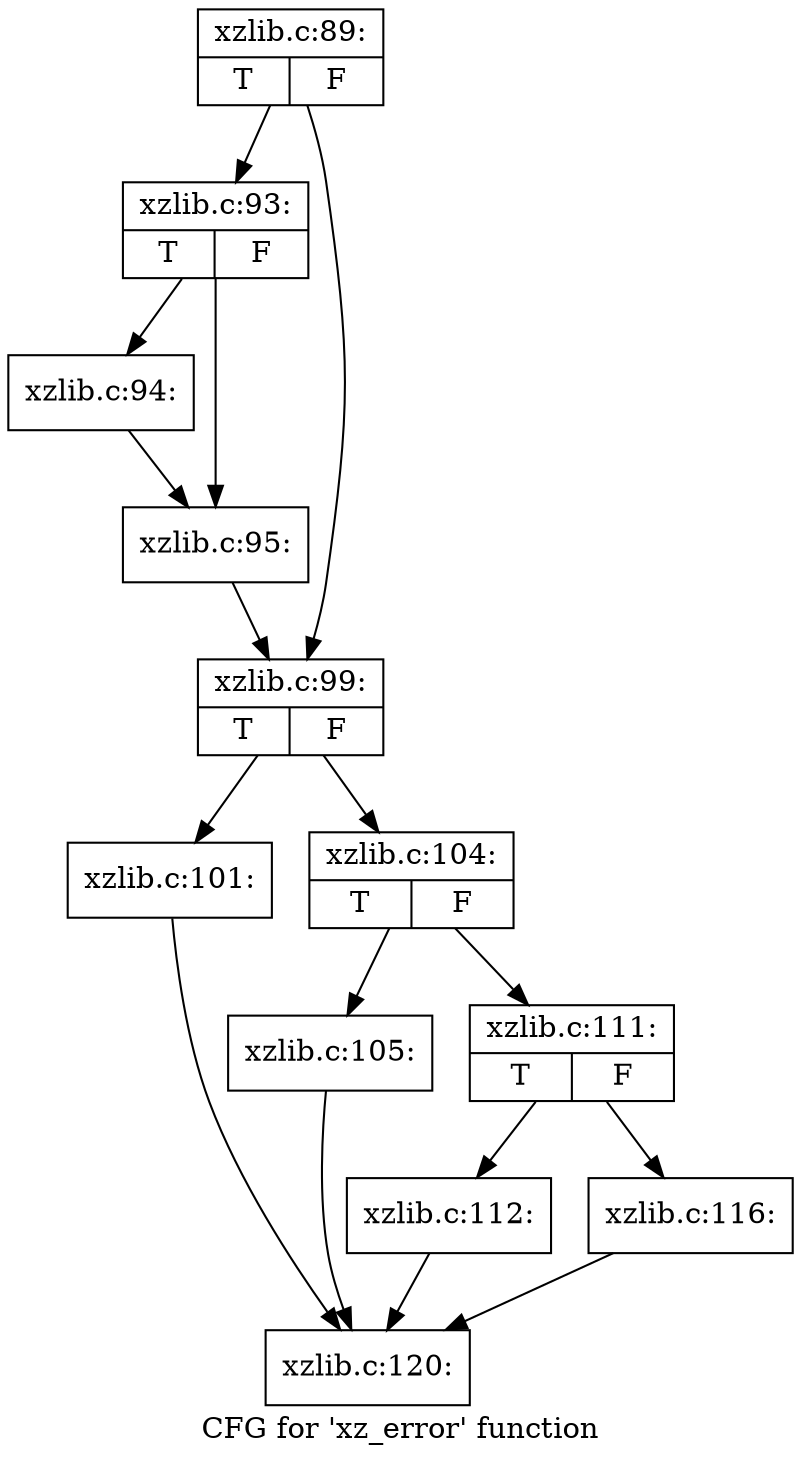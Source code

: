 digraph "CFG for 'xz_error' function" {
	label="CFG for 'xz_error' function";

	Node0x559901d05210 [shape=record,label="{xzlib.c:89:|{<s0>T|<s1>F}}"];
	Node0x559901d05210 -> Node0x559901d06b20;
	Node0x559901d05210 -> Node0x559901d06b70;
	Node0x559901d06b20 [shape=record,label="{xzlib.c:93:|{<s0>T|<s1>F}}"];
	Node0x559901d06b20 -> Node0x559901d06fc0;
	Node0x559901d06b20 -> Node0x559901d07010;
	Node0x559901d06fc0 [shape=record,label="{xzlib.c:94:}"];
	Node0x559901d06fc0 -> Node0x559901d07010;
	Node0x559901d07010 [shape=record,label="{xzlib.c:95:}"];
	Node0x559901d07010 -> Node0x559901d06b70;
	Node0x559901d06b70 [shape=record,label="{xzlib.c:99:|{<s0>T|<s1>F}}"];
	Node0x559901d06b70 -> Node0x559901d07bd0;
	Node0x559901d06b70 -> Node0x559901d07c20;
	Node0x559901d07bd0 [shape=record,label="{xzlib.c:101:}"];
	Node0x559901d07bd0 -> Node0x559901d03670;
	Node0x559901d07c20 [shape=record,label="{xzlib.c:104:|{<s0>T|<s1>F}}"];
	Node0x559901d07c20 -> Node0x559901d07fd0;
	Node0x559901d07c20 -> Node0x559901d08020;
	Node0x559901d07fd0 [shape=record,label="{xzlib.c:105:}"];
	Node0x559901d07fd0 -> Node0x559901d03670;
	Node0x559901d08020 [shape=record,label="{xzlib.c:111:|{<s0>T|<s1>F}}"];
	Node0x559901d08020 -> Node0x559901d08770;
	Node0x559901d08020 -> Node0x559901d087c0;
	Node0x559901d08770 [shape=record,label="{xzlib.c:112:}"];
	Node0x559901d08770 -> Node0x559901d03670;
	Node0x559901d087c0 [shape=record,label="{xzlib.c:116:}"];
	Node0x559901d087c0 -> Node0x559901d03670;
	Node0x559901d03670 [shape=record,label="{xzlib.c:120:}"];
}
